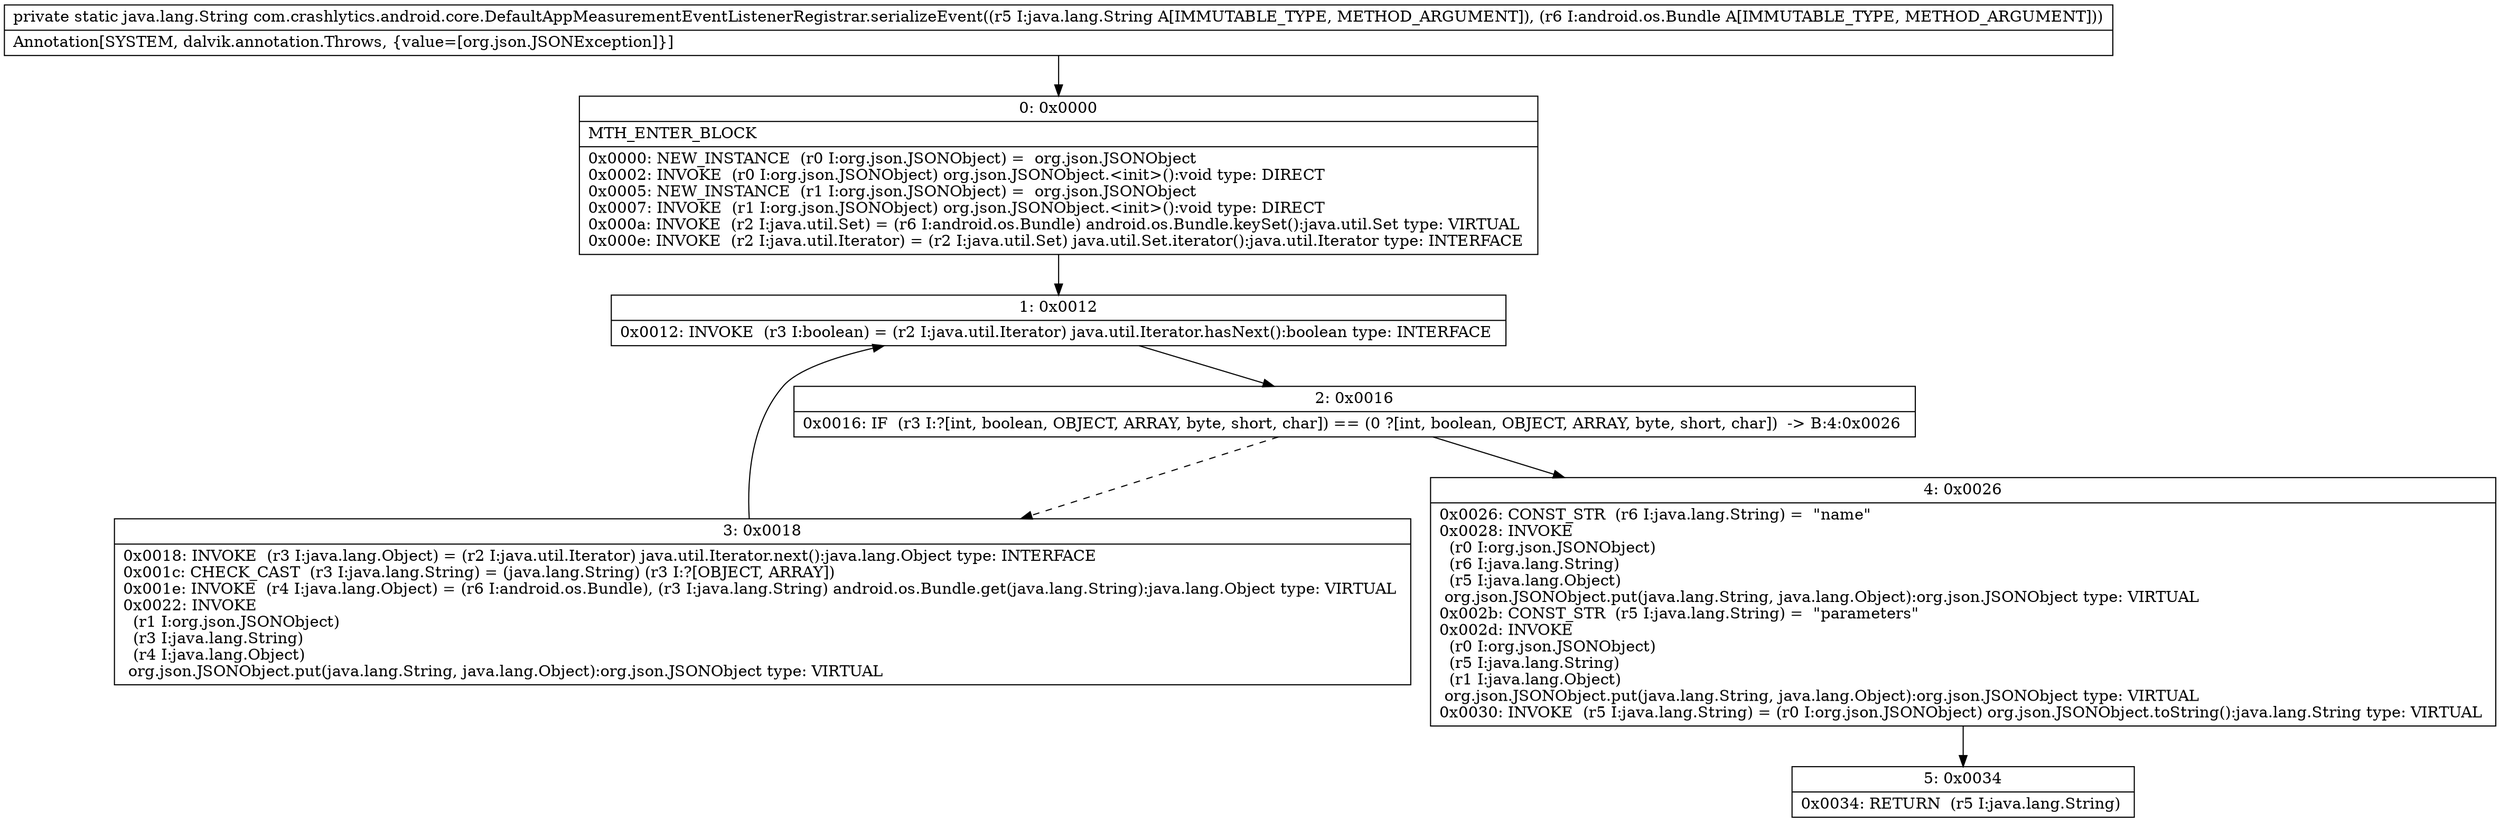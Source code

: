 digraph "CFG forcom.crashlytics.android.core.DefaultAppMeasurementEventListenerRegistrar.serializeEvent(Ljava\/lang\/String;Landroid\/os\/Bundle;)Ljava\/lang\/String;" {
Node_0 [shape=record,label="{0\:\ 0x0000|MTH_ENTER_BLOCK\l|0x0000: NEW_INSTANCE  (r0 I:org.json.JSONObject) =  org.json.JSONObject \l0x0002: INVOKE  (r0 I:org.json.JSONObject) org.json.JSONObject.\<init\>():void type: DIRECT \l0x0005: NEW_INSTANCE  (r1 I:org.json.JSONObject) =  org.json.JSONObject \l0x0007: INVOKE  (r1 I:org.json.JSONObject) org.json.JSONObject.\<init\>():void type: DIRECT \l0x000a: INVOKE  (r2 I:java.util.Set) = (r6 I:android.os.Bundle) android.os.Bundle.keySet():java.util.Set type: VIRTUAL \l0x000e: INVOKE  (r2 I:java.util.Iterator) = (r2 I:java.util.Set) java.util.Set.iterator():java.util.Iterator type: INTERFACE \l}"];
Node_1 [shape=record,label="{1\:\ 0x0012|0x0012: INVOKE  (r3 I:boolean) = (r2 I:java.util.Iterator) java.util.Iterator.hasNext():boolean type: INTERFACE \l}"];
Node_2 [shape=record,label="{2\:\ 0x0016|0x0016: IF  (r3 I:?[int, boolean, OBJECT, ARRAY, byte, short, char]) == (0 ?[int, boolean, OBJECT, ARRAY, byte, short, char])  \-\> B:4:0x0026 \l}"];
Node_3 [shape=record,label="{3\:\ 0x0018|0x0018: INVOKE  (r3 I:java.lang.Object) = (r2 I:java.util.Iterator) java.util.Iterator.next():java.lang.Object type: INTERFACE \l0x001c: CHECK_CAST  (r3 I:java.lang.String) = (java.lang.String) (r3 I:?[OBJECT, ARRAY]) \l0x001e: INVOKE  (r4 I:java.lang.Object) = (r6 I:android.os.Bundle), (r3 I:java.lang.String) android.os.Bundle.get(java.lang.String):java.lang.Object type: VIRTUAL \l0x0022: INVOKE  \l  (r1 I:org.json.JSONObject)\l  (r3 I:java.lang.String)\l  (r4 I:java.lang.Object)\l org.json.JSONObject.put(java.lang.String, java.lang.Object):org.json.JSONObject type: VIRTUAL \l}"];
Node_4 [shape=record,label="{4\:\ 0x0026|0x0026: CONST_STR  (r6 I:java.lang.String) =  \"name\" \l0x0028: INVOKE  \l  (r0 I:org.json.JSONObject)\l  (r6 I:java.lang.String)\l  (r5 I:java.lang.Object)\l org.json.JSONObject.put(java.lang.String, java.lang.Object):org.json.JSONObject type: VIRTUAL \l0x002b: CONST_STR  (r5 I:java.lang.String) =  \"parameters\" \l0x002d: INVOKE  \l  (r0 I:org.json.JSONObject)\l  (r5 I:java.lang.String)\l  (r1 I:java.lang.Object)\l org.json.JSONObject.put(java.lang.String, java.lang.Object):org.json.JSONObject type: VIRTUAL \l0x0030: INVOKE  (r5 I:java.lang.String) = (r0 I:org.json.JSONObject) org.json.JSONObject.toString():java.lang.String type: VIRTUAL \l}"];
Node_5 [shape=record,label="{5\:\ 0x0034|0x0034: RETURN  (r5 I:java.lang.String) \l}"];
MethodNode[shape=record,label="{private static java.lang.String com.crashlytics.android.core.DefaultAppMeasurementEventListenerRegistrar.serializeEvent((r5 I:java.lang.String A[IMMUTABLE_TYPE, METHOD_ARGUMENT]), (r6 I:android.os.Bundle A[IMMUTABLE_TYPE, METHOD_ARGUMENT]))  | Annotation[SYSTEM, dalvik.annotation.Throws, \{value=[org.json.JSONException]\}]\l}"];
MethodNode -> Node_0;
Node_0 -> Node_1;
Node_1 -> Node_2;
Node_2 -> Node_3[style=dashed];
Node_2 -> Node_4;
Node_3 -> Node_1;
Node_4 -> Node_5;
}

